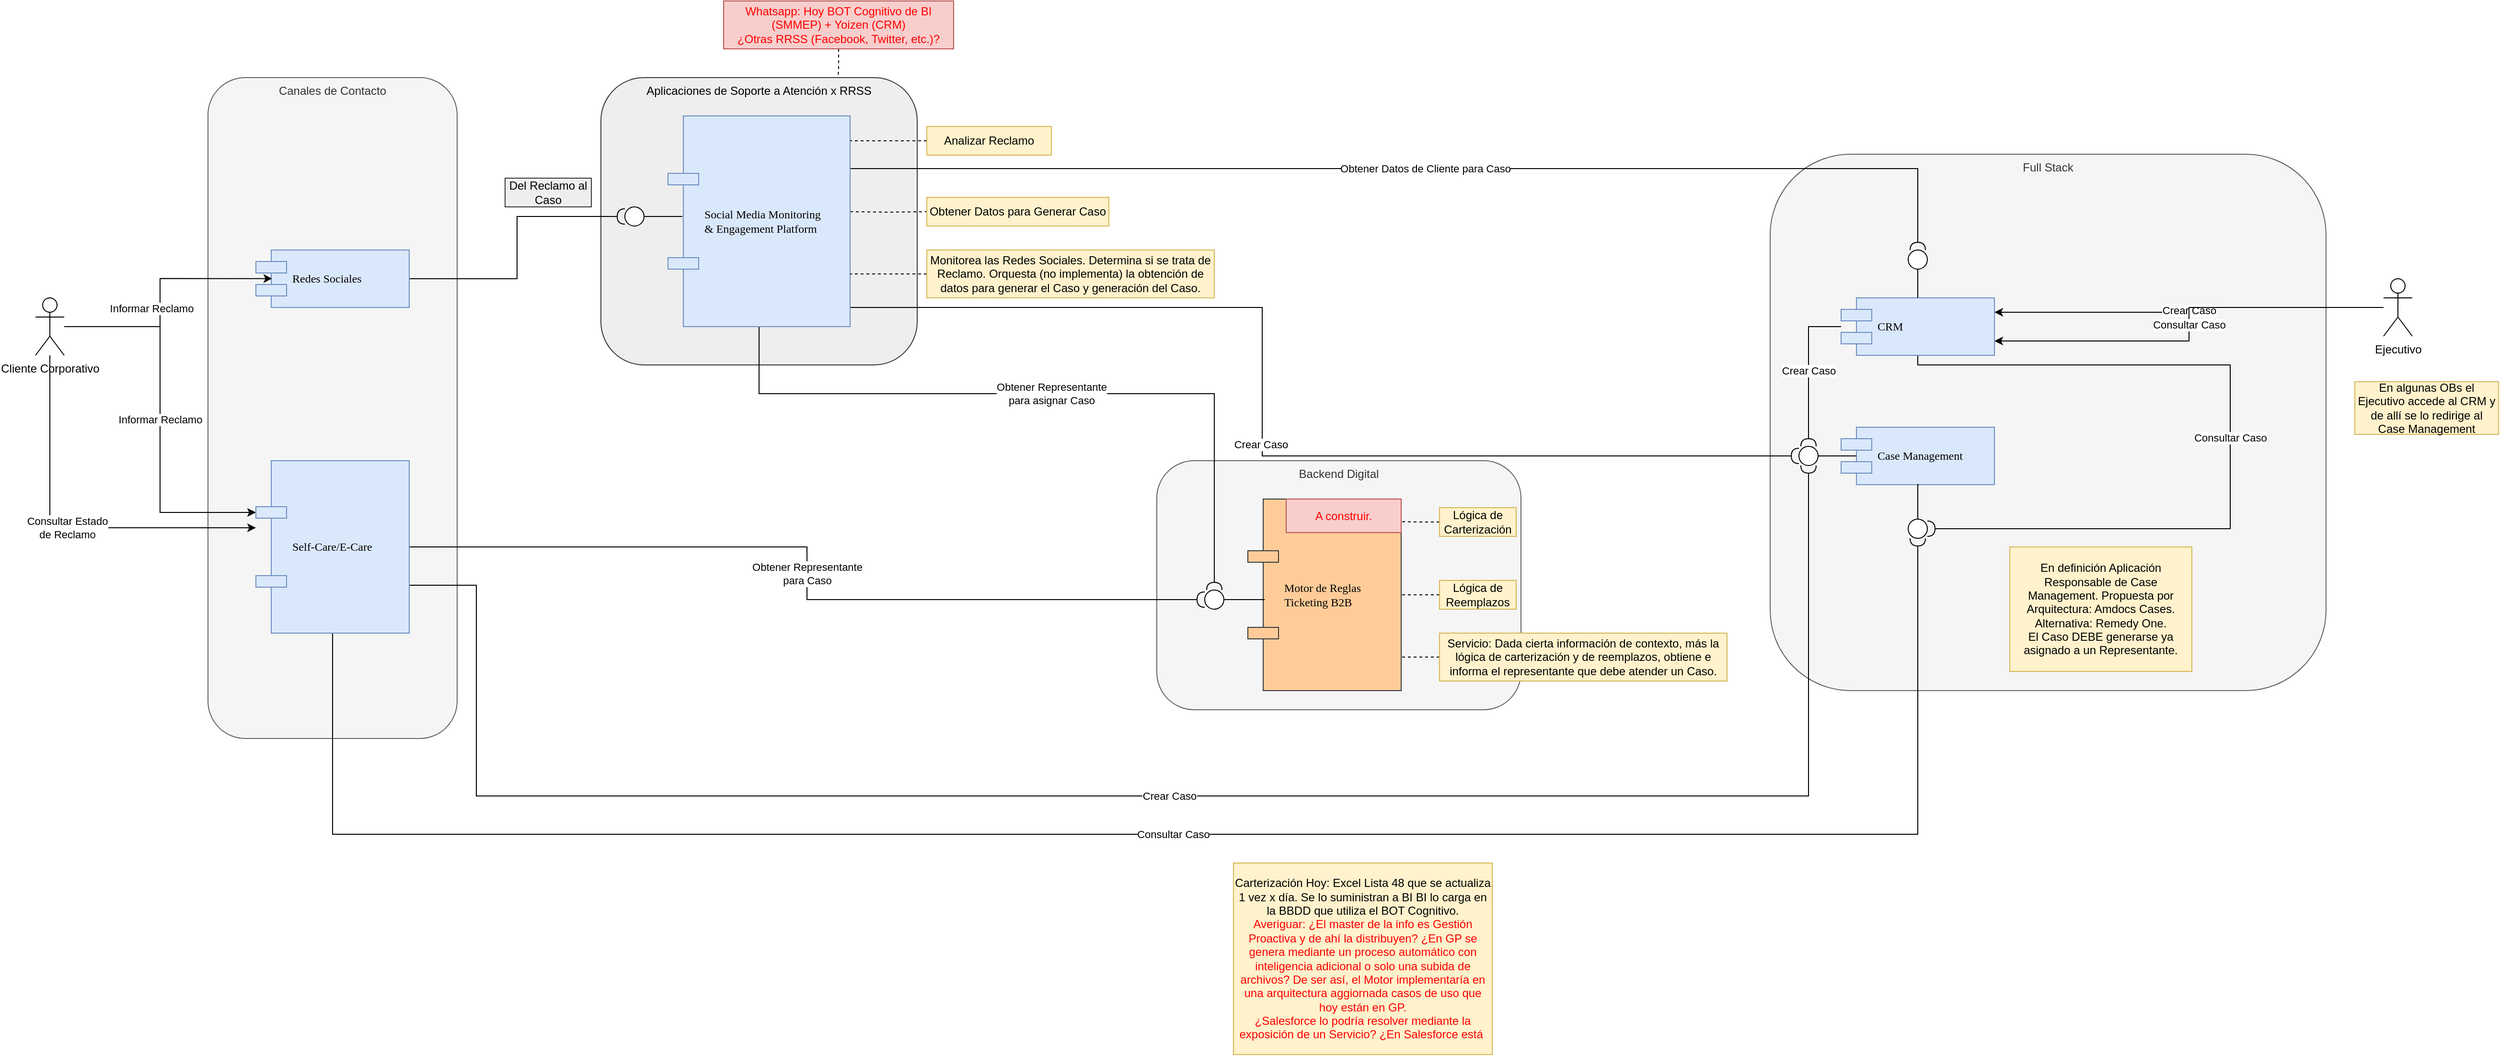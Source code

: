 <mxfile version="15.9.4" type="github">
  <diagram id="kzgOf68wSGbUfHz-_0Cc" name="Page-1">
    <mxGraphModel dx="1274" dy="694" grid="1" gridSize="10" guides="1" tooltips="1" connect="1" arrows="1" fold="1" page="1" pageScale="1" pageWidth="3300" pageHeight="4681" math="0" shadow="0">
      <root>
        <mxCell id="0" />
        <mxCell id="1" parent="0" />
        <mxCell id="wRriMQukIgQcQXov5gLd-6" value="Carterización Hoy: Excel Lista 48 que se actualiza 1 vez x día. Se lo suministran a BI BI lo carga en la BBDD que utiliza el BOT Cognitivo.&lt;br&gt;&lt;font color=&quot;#ff0000&quot;&gt;Averiguar: ¿El master de la info es Gestión Proactiva y de ahí la distribuyen? ¿En GP se genera mediante un proceso automático con inteligencia adicional o solo una subida de archivos? De ser así, el Motor implementaría en una arquitectura aggiornada casos de uso que hoy están en GP.&lt;br&gt;¿Salesforce lo podría resolver mediante la exposición de un Servicio? ¿En Salesforce está&amp;nbsp;&lt;br&gt;&lt;/font&gt;" style="rounded=0;whiteSpace=wrap;html=1;fillColor=#fff2cc;strokeColor=#d6b656;" vertex="1" parent="1">
          <mxGeometry x="1970" y="1170" width="270" height="200" as="geometry" />
        </mxCell>
        <mxCell id="wRriMQukIgQcQXov5gLd-9" value="Backend Digital" style="rounded=1;whiteSpace=wrap;html=1;fontColor=#333333;verticalAlign=top;fillColor=#f5f5f5;strokeColor=#666666;" vertex="1" parent="1">
          <mxGeometry x="1890" y="750" width="380" height="260" as="geometry" />
        </mxCell>
        <mxCell id="LpdoW_9JMqIotmGDeJkZ-57" value="&lt;div style=&quot;text-align: justify&quot;&gt;Full Stack&lt;/div&gt;" style="rounded=1;whiteSpace=wrap;html=1;verticalAlign=top;fillColor=#f5f5f5;fontColor=#333333;strokeColor=#666666;" parent="1" vertex="1">
          <mxGeometry x="2530" y="430" width="580" height="560" as="geometry" />
        </mxCell>
        <mxCell id="LpdoW_9JMqIotmGDeJkZ-58" value="Aplicaciones de Soporte a Atención x RRSS" style="rounded=1;whiteSpace=wrap;html=1;strokeColor=#36393d;fillColor=#eeeeee;verticalAlign=top;" parent="1" vertex="1">
          <mxGeometry x="1310" y="350" width="330" height="300" as="geometry" />
        </mxCell>
        <mxCell id="LpdoW_9JMqIotmGDeJkZ-10" value="&lt;div style=&quot;text-align: justify&quot;&gt;&lt;span&gt;Canales de Contacto&lt;/span&gt;&lt;/div&gt;" style="rounded=1;whiteSpace=wrap;html=1;verticalAlign=top;fillColor=#f5f5f5;fontColor=#333333;strokeColor=#666666;" parent="1" vertex="1">
          <mxGeometry x="900" y="350" width="260" height="690" as="geometry" />
        </mxCell>
        <mxCell id="LpdoW_9JMqIotmGDeJkZ-56" style="edgeStyle=orthogonalEdgeStyle;rounded=0;orthogonalLoop=1;jettySize=auto;html=1;entryX=0;entryY=0.5;entryDx=0;entryDy=0;startArrow=none;startFill=0;endArrow=halfCircle;endFill=0;" parent="1" source="LpdoW_9JMqIotmGDeJkZ-1" target="LpdoW_9JMqIotmGDeJkZ-38" edge="1">
          <mxGeometry relative="1" as="geometry" />
        </mxCell>
        <mxCell id="LpdoW_9JMqIotmGDeJkZ-1" value="Redes Sociales" style="shape=component;align=left;spacingLeft=36;rounded=0;shadow=0;comic=0;labelBackgroundColor=none;strokeWidth=1;fontFamily=Verdana;fontSize=12;html=1;fillColor=#dae8fc;strokeColor=#6c8ebf;" parent="1" vertex="1">
          <mxGeometry x="950" y="530" width="160" height="60" as="geometry" />
        </mxCell>
        <mxCell id="LpdoW_9JMqIotmGDeJkZ-3" style="edgeStyle=orthogonalEdgeStyle;rounded=0;orthogonalLoop=1;jettySize=auto;html=1;entryX=0.106;entryY=0.497;entryDx=0;entryDy=0;entryPerimeter=0;" parent="1" source="LpdoW_9JMqIotmGDeJkZ-2" target="LpdoW_9JMqIotmGDeJkZ-1" edge="1">
          <mxGeometry relative="1" as="geometry" />
        </mxCell>
        <mxCell id="LpdoW_9JMqIotmGDeJkZ-4" value="Informar Reclamo" style="edgeLabel;html=1;align=center;verticalAlign=middle;resizable=0;points=[];" parent="LpdoW_9JMqIotmGDeJkZ-3" vertex="1" connectable="0">
          <mxGeometry x="-0.107" relative="1" as="geometry">
            <mxPoint x="-9" as="offset" />
          </mxGeometry>
        </mxCell>
        <mxCell id="LpdoW_9JMqIotmGDeJkZ-6" value="Informar Reclamo" style="edgeStyle=orthogonalEdgeStyle;rounded=0;orthogonalLoop=1;jettySize=auto;html=1;entryX=0;entryY=0.3;entryDx=0;entryDy=0;" parent="1" source="LpdoW_9JMqIotmGDeJkZ-2" target="LpdoW_9JMqIotmGDeJkZ-5" edge="1">
          <mxGeometry relative="1" as="geometry" />
        </mxCell>
        <mxCell id="zNlmrGA9Vb_LrglZSPZl-1" value="Consultar Estado &lt;br&gt;de Reclamo" style="edgeStyle=orthogonalEdgeStyle;rounded=0;orthogonalLoop=1;jettySize=auto;html=1;" parent="1" source="LpdoW_9JMqIotmGDeJkZ-2" target="LpdoW_9JMqIotmGDeJkZ-5" edge="1">
          <mxGeometry relative="1" as="geometry">
            <Array as="points">
              <mxPoint x="735" y="820" />
            </Array>
          </mxGeometry>
        </mxCell>
        <mxCell id="LpdoW_9JMqIotmGDeJkZ-2" value="Cliente Corporativo" style="shape=umlActor;verticalLabelPosition=bottom;verticalAlign=top;html=1;outlineConnect=0;" parent="1" vertex="1">
          <mxGeometry x="720" y="580" width="30" height="60" as="geometry" />
        </mxCell>
        <mxCell id="LpdoW_9JMqIotmGDeJkZ-60" value="Crear Caso" style="edgeStyle=orthogonalEdgeStyle;rounded=0;orthogonalLoop=1;jettySize=auto;html=1;entryX=0.5;entryY=1;entryDx=0;entryDy=0;startArrow=none;startFill=0;endArrow=halfCircle;endFill=0;" parent="1" source="LpdoW_9JMqIotmGDeJkZ-5" target="LpdoW_9JMqIotmGDeJkZ-50" edge="1">
          <mxGeometry relative="1" as="geometry">
            <Array as="points">
              <mxPoint x="1180" y="880" />
              <mxPoint x="1180" y="1100" />
              <mxPoint x="2570" y="1100" />
            </Array>
          </mxGeometry>
        </mxCell>
        <mxCell id="zNlmrGA9Vb_LrglZSPZl-7" value="Consultar Caso" style="edgeStyle=orthogonalEdgeStyle;rounded=0;orthogonalLoop=1;jettySize=auto;html=1;entryX=0.5;entryY=1;entryDx=0;entryDy=0;endArrow=halfCircle;endFill=0;" parent="1" source="LpdoW_9JMqIotmGDeJkZ-5" target="zNlmrGA9Vb_LrglZSPZl-3" edge="1">
          <mxGeometry relative="1" as="geometry">
            <Array as="points">
              <mxPoint x="1030" y="1140" />
              <mxPoint x="2684" y="1140" />
            </Array>
          </mxGeometry>
        </mxCell>
        <mxCell id="zNlmrGA9Vb_LrglZSPZl-23" value="Obtener Representante &lt;br&gt;para Caso" style="edgeStyle=orthogonalEdgeStyle;rounded=0;orthogonalLoop=1;jettySize=auto;html=1;entryX=0;entryY=0.5;entryDx=0;entryDy=0;endArrow=halfCircle;endFill=0;" parent="1" source="LpdoW_9JMqIotmGDeJkZ-5" target="LpdoW_9JMqIotmGDeJkZ-19" edge="1">
          <mxGeometry relative="1" as="geometry" />
        </mxCell>
        <mxCell id="LpdoW_9JMqIotmGDeJkZ-5" value="Self-Care/E-Care" style="shape=component;align=left;spacingLeft=36;rounded=0;shadow=0;comic=0;labelBackgroundColor=none;strokeWidth=1;fontFamily=Verdana;fontSize=12;html=1;fillColor=#dae8fc;strokeColor=#6c8ebf;" parent="1" vertex="1">
          <mxGeometry x="950" y="750" width="160" height="180" as="geometry" />
        </mxCell>
        <mxCell id="zNlmrGA9Vb_LrglZSPZl-16" value="Crear Caso" style="edgeStyle=orthogonalEdgeStyle;rounded=0;orthogonalLoop=1;jettySize=auto;html=1;endArrow=classic;endFill=1;entryX=1;entryY=0.25;entryDx=0;entryDy=0;" parent="1" source="LpdoW_9JMqIotmGDeJkZ-7" target="zNlmrGA9Vb_LrglZSPZl-14" edge="1">
          <mxGeometry relative="1" as="geometry" />
        </mxCell>
        <mxCell id="zNlmrGA9Vb_LrglZSPZl-20" value="Consultar Caso" style="edgeStyle=orthogonalEdgeStyle;rounded=0;orthogonalLoop=1;jettySize=auto;html=1;entryX=1;entryY=0.75;entryDx=0;entryDy=0;endArrow=classic;endFill=1;" parent="1" source="LpdoW_9JMqIotmGDeJkZ-7" target="zNlmrGA9Vb_LrglZSPZl-14" edge="1">
          <mxGeometry relative="1" as="geometry" />
        </mxCell>
        <mxCell id="LpdoW_9JMqIotmGDeJkZ-7" value="Ejecutivo" style="shape=umlActor;verticalLabelPosition=bottom;verticalAlign=top;html=1;outlineConnect=0;" parent="1" vertex="1">
          <mxGeometry x="3170" y="560" width="30" height="60" as="geometry" />
        </mxCell>
        <mxCell id="LpdoW_9JMqIotmGDeJkZ-11" value="Motor de Reglas &lt;br&gt;Ticketing B2B" style="shape=component;align=left;spacingLeft=36;rounded=0;shadow=0;comic=0;labelBackgroundColor=none;strokeWidth=1;fontFamily=Verdana;fontSize=12;html=1;fillColor=#ffcc99;strokeColor=#36393d;" parent="1" vertex="1">
          <mxGeometry x="1985" y="790" width="160" height="200" as="geometry" />
        </mxCell>
        <mxCell id="LpdoW_9JMqIotmGDeJkZ-13" style="edgeStyle=orthogonalEdgeStyle;rounded=0;orthogonalLoop=1;jettySize=auto;html=1;entryX=1.002;entryY=0.118;entryDx=0;entryDy=0;entryPerimeter=0;endArrow=none;endFill=0;dashed=1;" parent="1" source="LpdoW_9JMqIotmGDeJkZ-12" target="LpdoW_9JMqIotmGDeJkZ-11" edge="1">
          <mxGeometry relative="1" as="geometry" />
        </mxCell>
        <mxCell id="LpdoW_9JMqIotmGDeJkZ-12" value="Lógica de Carterización" style="text;html=1;strokeColor=#d6b656;fillColor=#fff2cc;align=center;verticalAlign=middle;whiteSpace=wrap;rounded=0;" parent="1" vertex="1">
          <mxGeometry x="2185" y="799" width="80" height="30" as="geometry" />
        </mxCell>
        <mxCell id="LpdoW_9JMqIotmGDeJkZ-15" value="" style="edgeStyle=orthogonalEdgeStyle;rounded=0;orthogonalLoop=1;jettySize=auto;html=1;endArrow=none;endFill=0;dashed=1;" parent="1" source="LpdoW_9JMqIotmGDeJkZ-14" target="LpdoW_9JMqIotmGDeJkZ-11" edge="1">
          <mxGeometry relative="1" as="geometry" />
        </mxCell>
        <mxCell id="LpdoW_9JMqIotmGDeJkZ-14" value="Lógica de Reemplazos" style="text;html=1;strokeColor=#d6b656;fillColor=#fff2cc;align=center;verticalAlign=middle;whiteSpace=wrap;rounded=0;" parent="1" vertex="1">
          <mxGeometry x="2185" y="875" width="80" height="30" as="geometry" />
        </mxCell>
        <mxCell id="LpdoW_9JMqIotmGDeJkZ-18" style="edgeStyle=orthogonalEdgeStyle;rounded=0;orthogonalLoop=1;jettySize=auto;html=1;entryX=1;entryY=0.825;entryDx=0;entryDy=0;endArrow=none;endFill=0;entryPerimeter=0;dashed=1;" parent="1" source="LpdoW_9JMqIotmGDeJkZ-16" target="LpdoW_9JMqIotmGDeJkZ-11" edge="1">
          <mxGeometry relative="1" as="geometry" />
        </mxCell>
        <mxCell id="LpdoW_9JMqIotmGDeJkZ-16" value="Servicio: Dada cierta información de contexto, más la lógica de carterización y de reemplazos, obtiene e informa el representante que debe atender un Caso." style="text;html=1;strokeColor=#d6b656;fillColor=#fff2cc;align=center;verticalAlign=middle;whiteSpace=wrap;rounded=0;" parent="1" vertex="1">
          <mxGeometry x="2185" y="930" width="300" height="50" as="geometry" />
        </mxCell>
        <mxCell id="zNlmrGA9Vb_LrglZSPZl-22" style="edgeStyle=orthogonalEdgeStyle;rounded=0;orthogonalLoop=1;jettySize=auto;html=1;entryX=0.11;entryY=0.525;entryDx=0;entryDy=0;entryPerimeter=0;endArrow=none;endFill=0;" parent="1" source="LpdoW_9JMqIotmGDeJkZ-19" target="LpdoW_9JMqIotmGDeJkZ-11" edge="1">
          <mxGeometry relative="1" as="geometry" />
        </mxCell>
        <mxCell id="LpdoW_9JMqIotmGDeJkZ-19" value="" style="ellipse;whiteSpace=wrap;html=1;rounded=0;shadow=0;comic=0;labelBackgroundColor=none;strokeWidth=1;fontFamily=Verdana;fontSize=12;align=center;" parent="1" vertex="1">
          <mxGeometry x="1940" y="885" width="20" height="20" as="geometry" />
        </mxCell>
        <mxCell id="LpdoW_9JMqIotmGDeJkZ-46" value="Obtener Datos de Cliente para Caso" style="edgeStyle=orthogonalEdgeStyle;rounded=0;orthogonalLoop=1;jettySize=auto;html=1;entryX=0.5;entryY=0;entryDx=0;entryDy=0;endArrow=halfCircle;endFill=0;" parent="1" source="LpdoW_9JMqIotmGDeJkZ-31" target="wRriMQukIgQcQXov5gLd-4" edge="1">
          <mxGeometry relative="1" as="geometry">
            <Array as="points">
              <mxPoint x="2684" y="445" />
            </Array>
            <mxPoint x="1990" y="446" as="targetPoint" />
          </mxGeometry>
        </mxCell>
        <mxCell id="LpdoW_9JMqIotmGDeJkZ-52" value="Crear Caso&amp;nbsp;" style="edgeStyle=orthogonalEdgeStyle;rounded=0;orthogonalLoop=1;jettySize=auto;html=1;entryX=0;entryY=0.5;entryDx=0;entryDy=0;endArrow=halfCircle;endFill=0;" parent="1" source="LpdoW_9JMqIotmGDeJkZ-31" target="LpdoW_9JMqIotmGDeJkZ-50" edge="1">
          <mxGeometry relative="1" as="geometry">
            <Array as="points">
              <mxPoint x="2000" y="590" />
              <mxPoint x="2000" y="745" />
            </Array>
          </mxGeometry>
        </mxCell>
        <mxCell id="LpdoW_9JMqIotmGDeJkZ-54" style="edgeStyle=orthogonalEdgeStyle;rounded=0;orthogonalLoop=1;jettySize=auto;html=1;entryX=0;entryY=0.5;entryDx=0;entryDy=0;endArrow=none;endFill=0;dashed=1;" parent="1" target="LpdoW_9JMqIotmGDeJkZ-35" edge="1">
          <mxGeometry relative="1" as="geometry">
            <mxPoint x="1570" y="490" as="sourcePoint" />
          </mxGeometry>
        </mxCell>
        <mxCell id="zNlmrGA9Vb_LrglZSPZl-24" value="Obtener Representante &lt;br&gt;para asignar Caso" style="edgeStyle=orthogonalEdgeStyle;rounded=0;orthogonalLoop=1;jettySize=auto;html=1;entryX=0.5;entryY=0;entryDx=0;entryDy=0;endArrow=halfCircle;endFill=0;" parent="1" source="LpdoW_9JMqIotmGDeJkZ-31" target="LpdoW_9JMqIotmGDeJkZ-19" edge="1">
          <mxGeometry relative="1" as="geometry">
            <Array as="points">
              <mxPoint x="1475" y="680" />
              <mxPoint x="1950" y="680" />
            </Array>
          </mxGeometry>
        </mxCell>
        <mxCell id="LpdoW_9JMqIotmGDeJkZ-31" value="Social Media Monitoring &lt;br&gt;&amp;amp; Engagement Platform" style="shape=component;align=left;spacingLeft=36;rounded=0;shadow=0;comic=0;labelBackgroundColor=none;strokeWidth=1;fontFamily=Verdana;fontSize=12;html=1;fillColor=#dae8fc;strokeColor=#6c8ebf;" parent="1" vertex="1">
          <mxGeometry x="1380" y="390" width="190" height="220" as="geometry" />
        </mxCell>
        <mxCell id="LpdoW_9JMqIotmGDeJkZ-32" style="edgeStyle=orthogonalEdgeStyle;rounded=0;orthogonalLoop=1;jettySize=auto;html=1;entryX=1.002;entryY=0.118;entryDx=0;entryDy=0;entryPerimeter=0;endArrow=none;endFill=0;dashed=1;" parent="1" source="LpdoW_9JMqIotmGDeJkZ-33" target="LpdoW_9JMqIotmGDeJkZ-31" edge="1">
          <mxGeometry relative="1" as="geometry" />
        </mxCell>
        <mxCell id="LpdoW_9JMqIotmGDeJkZ-33" value="Analizar Reclamo" style="text;html=1;strokeColor=#d6b656;fillColor=#fff2cc;align=center;verticalAlign=middle;whiteSpace=wrap;rounded=0;" parent="1" vertex="1">
          <mxGeometry x="1650" y="401" width="130" height="30" as="geometry" />
        </mxCell>
        <mxCell id="LpdoW_9JMqIotmGDeJkZ-35" value="Obtener Datos para Generar Caso" style="text;html=1;strokeColor=#d6b656;fillColor=#fff2cc;align=center;verticalAlign=middle;whiteSpace=wrap;rounded=0;" parent="1" vertex="1">
          <mxGeometry x="1650" y="475" width="190" height="30" as="geometry" />
        </mxCell>
        <mxCell id="LpdoW_9JMqIotmGDeJkZ-36" style="edgeStyle=orthogonalEdgeStyle;rounded=0;orthogonalLoop=1;jettySize=auto;html=1;entryX=1;entryY=0.75;entryDx=0;entryDy=0;endArrow=none;endFill=0;dashed=1;" parent="1" source="LpdoW_9JMqIotmGDeJkZ-37" target="LpdoW_9JMqIotmGDeJkZ-31" edge="1">
          <mxGeometry relative="1" as="geometry" />
        </mxCell>
        <mxCell id="LpdoW_9JMqIotmGDeJkZ-37" value="Monitorea las Redes Sociales. Determina si se trata de Reclamo. Orquesta (no implementa) la obtención de datos para generar el Caso y generación del Caso." style="text;html=1;strokeColor=#d6b656;fillColor=#fff2cc;align=center;verticalAlign=middle;whiteSpace=wrap;rounded=0;" parent="1" vertex="1">
          <mxGeometry x="1650" y="530" width="300" height="50" as="geometry" />
        </mxCell>
        <mxCell id="LpdoW_9JMqIotmGDeJkZ-38" value="" style="ellipse;whiteSpace=wrap;html=1;rounded=0;shadow=0;comic=0;labelBackgroundColor=none;strokeWidth=1;fontFamily=Verdana;fontSize=12;align=center;" parent="1" vertex="1">
          <mxGeometry x="1335" y="485" width="20" height="20" as="geometry" />
        </mxCell>
        <mxCell id="LpdoW_9JMqIotmGDeJkZ-39" style="edgeStyle=elbowEdgeStyle;rounded=0;html=1;labelBackgroundColor=none;startArrow=none;startFill=0;startSize=8;endArrow=none;endFill=0;endSize=16;fontFamily=Verdana;fontSize=12;" parent="1" source="LpdoW_9JMqIotmGDeJkZ-38" edge="1">
          <mxGeometry relative="1" as="geometry">
            <mxPoint x="1395" y="495" as="targetPoint" />
          </mxGeometry>
        </mxCell>
        <mxCell id="LpdoW_9JMqIotmGDeJkZ-40" value="Del Reclamo al Caso" style="text;html=1;strokeColor=#36393d;fillColor=#eeeeee;align=center;verticalAlign=middle;whiteSpace=wrap;rounded=0;" parent="1" vertex="1">
          <mxGeometry x="1210" y="455" width="90" height="30" as="geometry" />
        </mxCell>
        <mxCell id="LpdoW_9JMqIotmGDeJkZ-49" value="Case Management" style="shape=component;align=left;spacingLeft=36;rounded=0;shadow=0;comic=0;labelBackgroundColor=none;strokeWidth=1;fontFamily=Verdana;fontSize=12;html=1;fillColor=#dae8fc;strokeColor=#6c8ebf;" parent="1" vertex="1">
          <mxGeometry x="2604" y="715" width="160" height="60" as="geometry" />
        </mxCell>
        <mxCell id="LpdoW_9JMqIotmGDeJkZ-50" value="" style="ellipse;whiteSpace=wrap;html=1;rounded=0;shadow=0;comic=0;labelBackgroundColor=none;strokeWidth=1;fontFamily=Verdana;fontSize=12;align=center;" parent="1" vertex="1">
          <mxGeometry x="2560" y="735" width="20" height="20" as="geometry" />
        </mxCell>
        <mxCell id="LpdoW_9JMqIotmGDeJkZ-51" style="edgeStyle=elbowEdgeStyle;rounded=0;html=1;labelBackgroundColor=none;startArrow=none;startFill=0;startSize=8;endArrow=none;endFill=0;endSize=16;fontFamily=Verdana;fontSize=12;" parent="1" source="LpdoW_9JMqIotmGDeJkZ-50" edge="1">
          <mxGeometry relative="1" as="geometry">
            <mxPoint x="2620" y="745" as="targetPoint" />
          </mxGeometry>
        </mxCell>
        <mxCell id="zNlmrGA9Vb_LrglZSPZl-2" style="edgeStyle=orthogonalEdgeStyle;rounded=0;orthogonalLoop=1;jettySize=auto;html=1;exitX=0.863;exitY=0.983;exitDx=0;exitDy=0;entryX=0.5;entryY=0;entryDx=0;entryDy=0;exitPerimeter=0;endArrow=none;endFill=0;" parent="1" target="zNlmrGA9Vb_LrglZSPZl-3" edge="1">
          <mxGeometry relative="1" as="geometry">
            <mxPoint x="2685.08" y="775" as="sourcePoint" />
          </mxGeometry>
        </mxCell>
        <mxCell id="zNlmrGA9Vb_LrglZSPZl-3" value="" style="ellipse;whiteSpace=wrap;html=1;rounded=0;shadow=0;comic=0;labelBackgroundColor=none;strokeWidth=1;fontFamily=Verdana;fontSize=12;align=center;" parent="1" vertex="1">
          <mxGeometry x="2674" y="811.02" width="20" height="20" as="geometry" />
        </mxCell>
        <mxCell id="zNlmrGA9Vb_LrglZSPZl-9" value="En definición Aplicación Responsable de Case Management. Propuesta por Arquitectura: Amdocs Cases. Alternativa: Remedy One.&lt;br&gt;El Caso DEBE generarse ya asignado a un Representante." style="text;html=1;strokeColor=#d6b656;fillColor=#fff2cc;align=center;verticalAlign=middle;whiteSpace=wrap;rounded=0;" parent="1" vertex="1">
          <mxGeometry x="2780" y="840" width="190" height="130" as="geometry" />
        </mxCell>
        <mxCell id="zNlmrGA9Vb_LrglZSPZl-17" value="Crear Caso" style="edgeStyle=orthogonalEdgeStyle;rounded=0;orthogonalLoop=1;jettySize=auto;html=1;entryX=0.5;entryY=0;entryDx=0;entryDy=0;endArrow=halfCircle;endFill=0;" parent="1" source="zNlmrGA9Vb_LrglZSPZl-14" target="LpdoW_9JMqIotmGDeJkZ-50" edge="1">
          <mxGeometry relative="1" as="geometry" />
        </mxCell>
        <mxCell id="zNlmrGA9Vb_LrglZSPZl-18" value="Consultar Caso" style="edgeStyle=orthogonalEdgeStyle;rounded=0;orthogonalLoop=1;jettySize=auto;html=1;entryX=1;entryY=0.5;entryDx=0;entryDy=0;endArrow=halfCircle;endFill=0;" parent="1" source="zNlmrGA9Vb_LrglZSPZl-14" target="zNlmrGA9Vb_LrglZSPZl-3" edge="1">
          <mxGeometry relative="1" as="geometry">
            <Array as="points">
              <mxPoint x="2684" y="650" />
              <mxPoint x="3010" y="650" />
              <mxPoint x="3010" y="821" />
            </Array>
          </mxGeometry>
        </mxCell>
        <mxCell id="zNlmrGA9Vb_LrglZSPZl-14" value="CRM" style="shape=component;align=left;spacingLeft=36;rounded=0;shadow=0;comic=0;labelBackgroundColor=none;strokeWidth=1;fontFamily=Verdana;fontSize=12;html=1;fillColor=#dae8fc;strokeColor=#6c8ebf;" parent="1" vertex="1">
          <mxGeometry x="2604" y="580" width="160" height="60" as="geometry" />
        </mxCell>
        <mxCell id="zNlmrGA9Vb_LrglZSPZl-21" value="En algunas OBs el Ejecutivo accede al CRM y de allí se lo redirige al Case Management" style="text;html=1;strokeColor=#d6b656;fillColor=#fff2cc;align=center;verticalAlign=middle;whiteSpace=wrap;rounded=0;" parent="1" vertex="1">
          <mxGeometry x="3140" y="667.5" width="150" height="55" as="geometry" />
        </mxCell>
        <mxCell id="wRriMQukIgQcQXov5gLd-3" style="edgeStyle=orthogonalEdgeStyle;rounded=0;orthogonalLoop=1;jettySize=auto;html=1;entryX=0.75;entryY=0;entryDx=0;entryDy=0;fontColor=#FF0000;dashed=1;endArrow=none;endFill=0;" edge="1" parent="1" source="wRriMQukIgQcQXov5gLd-1" target="LpdoW_9JMqIotmGDeJkZ-58">
          <mxGeometry relative="1" as="geometry" />
        </mxCell>
        <mxCell id="wRriMQukIgQcQXov5gLd-1" value="&lt;font color=&quot;#ff0000&quot;&gt;Whatsapp: Hoy BOT Cognitivo de BI (SMMEP) + Yoizen (CRM)&lt;br&gt;¿Otras RRSS (Facebook, Twitter, etc.)?&lt;br&gt;&lt;/font&gt;" style="text;html=1;strokeColor=#b85450;fillColor=#f8cecc;align=center;verticalAlign=middle;whiteSpace=wrap;rounded=0;" vertex="1" parent="1">
          <mxGeometry x="1438" y="270" width="240" height="50" as="geometry" />
        </mxCell>
        <mxCell id="wRriMQukIgQcQXov5gLd-5" value="" style="edgeStyle=orthogonalEdgeStyle;rounded=0;orthogonalLoop=1;jettySize=auto;html=1;fontColor=#FF0000;endArrow=none;endFill=0;" edge="1" parent="1" source="wRriMQukIgQcQXov5gLd-4" target="zNlmrGA9Vb_LrglZSPZl-14">
          <mxGeometry relative="1" as="geometry" />
        </mxCell>
        <mxCell id="wRriMQukIgQcQXov5gLd-4" value="" style="ellipse;whiteSpace=wrap;html=1;rounded=0;shadow=0;comic=0;labelBackgroundColor=none;strokeWidth=1;fontFamily=Verdana;fontSize=12;align=center;" vertex="1" parent="1">
          <mxGeometry x="2674" y="530" width="20" height="20" as="geometry" />
        </mxCell>
        <mxCell id="wRriMQukIgQcQXov5gLd-8" value="&lt;font color=&quot;#ff0000&quot;&gt;A construir.&lt;/font&gt;" style="rounded=0;whiteSpace=wrap;html=1;fillColor=#f8cecc;strokeColor=#b85450;" vertex="1" parent="1">
          <mxGeometry x="2025" y="790" width="120" height="35" as="geometry" />
        </mxCell>
      </root>
    </mxGraphModel>
  </diagram>
</mxfile>
